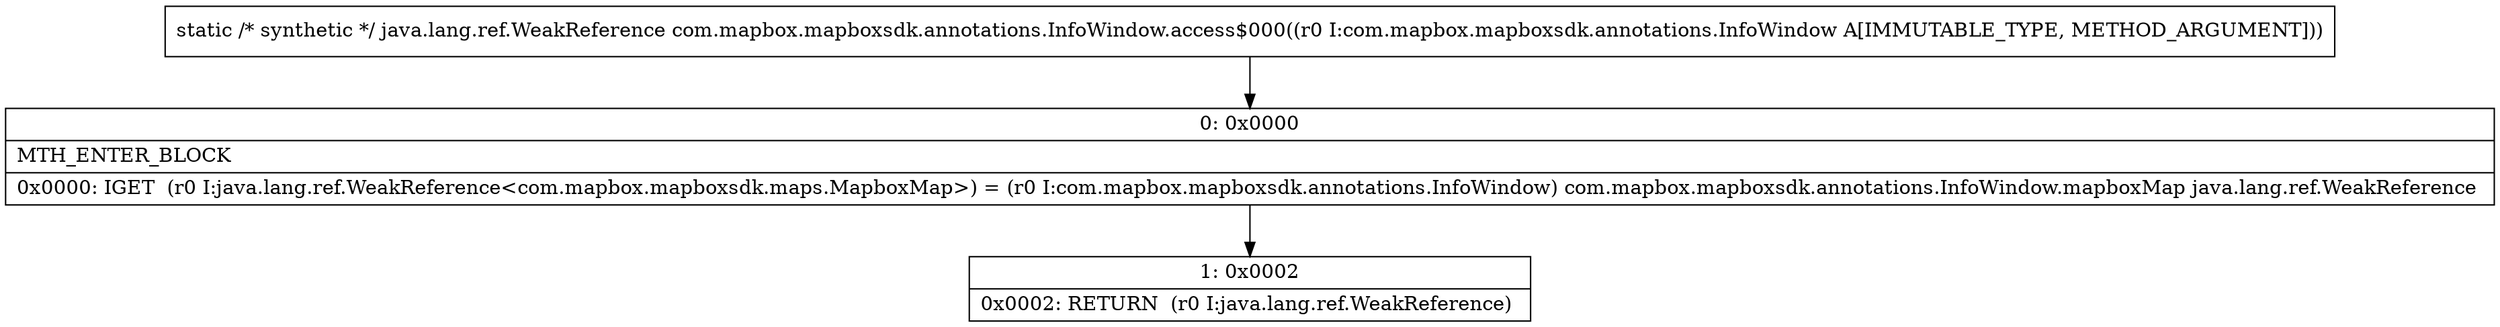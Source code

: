 digraph "CFG forcom.mapbox.mapboxsdk.annotations.InfoWindow.access$000(Lcom\/mapbox\/mapboxsdk\/annotations\/InfoWindow;)Ljava\/lang\/ref\/WeakReference;" {
Node_0 [shape=record,label="{0\:\ 0x0000|MTH_ENTER_BLOCK\l|0x0000: IGET  (r0 I:java.lang.ref.WeakReference\<com.mapbox.mapboxsdk.maps.MapboxMap\>) = (r0 I:com.mapbox.mapboxsdk.annotations.InfoWindow) com.mapbox.mapboxsdk.annotations.InfoWindow.mapboxMap java.lang.ref.WeakReference \l}"];
Node_1 [shape=record,label="{1\:\ 0x0002|0x0002: RETURN  (r0 I:java.lang.ref.WeakReference) \l}"];
MethodNode[shape=record,label="{static \/* synthetic *\/ java.lang.ref.WeakReference com.mapbox.mapboxsdk.annotations.InfoWindow.access$000((r0 I:com.mapbox.mapboxsdk.annotations.InfoWindow A[IMMUTABLE_TYPE, METHOD_ARGUMENT])) }"];
MethodNode -> Node_0;
Node_0 -> Node_1;
}

